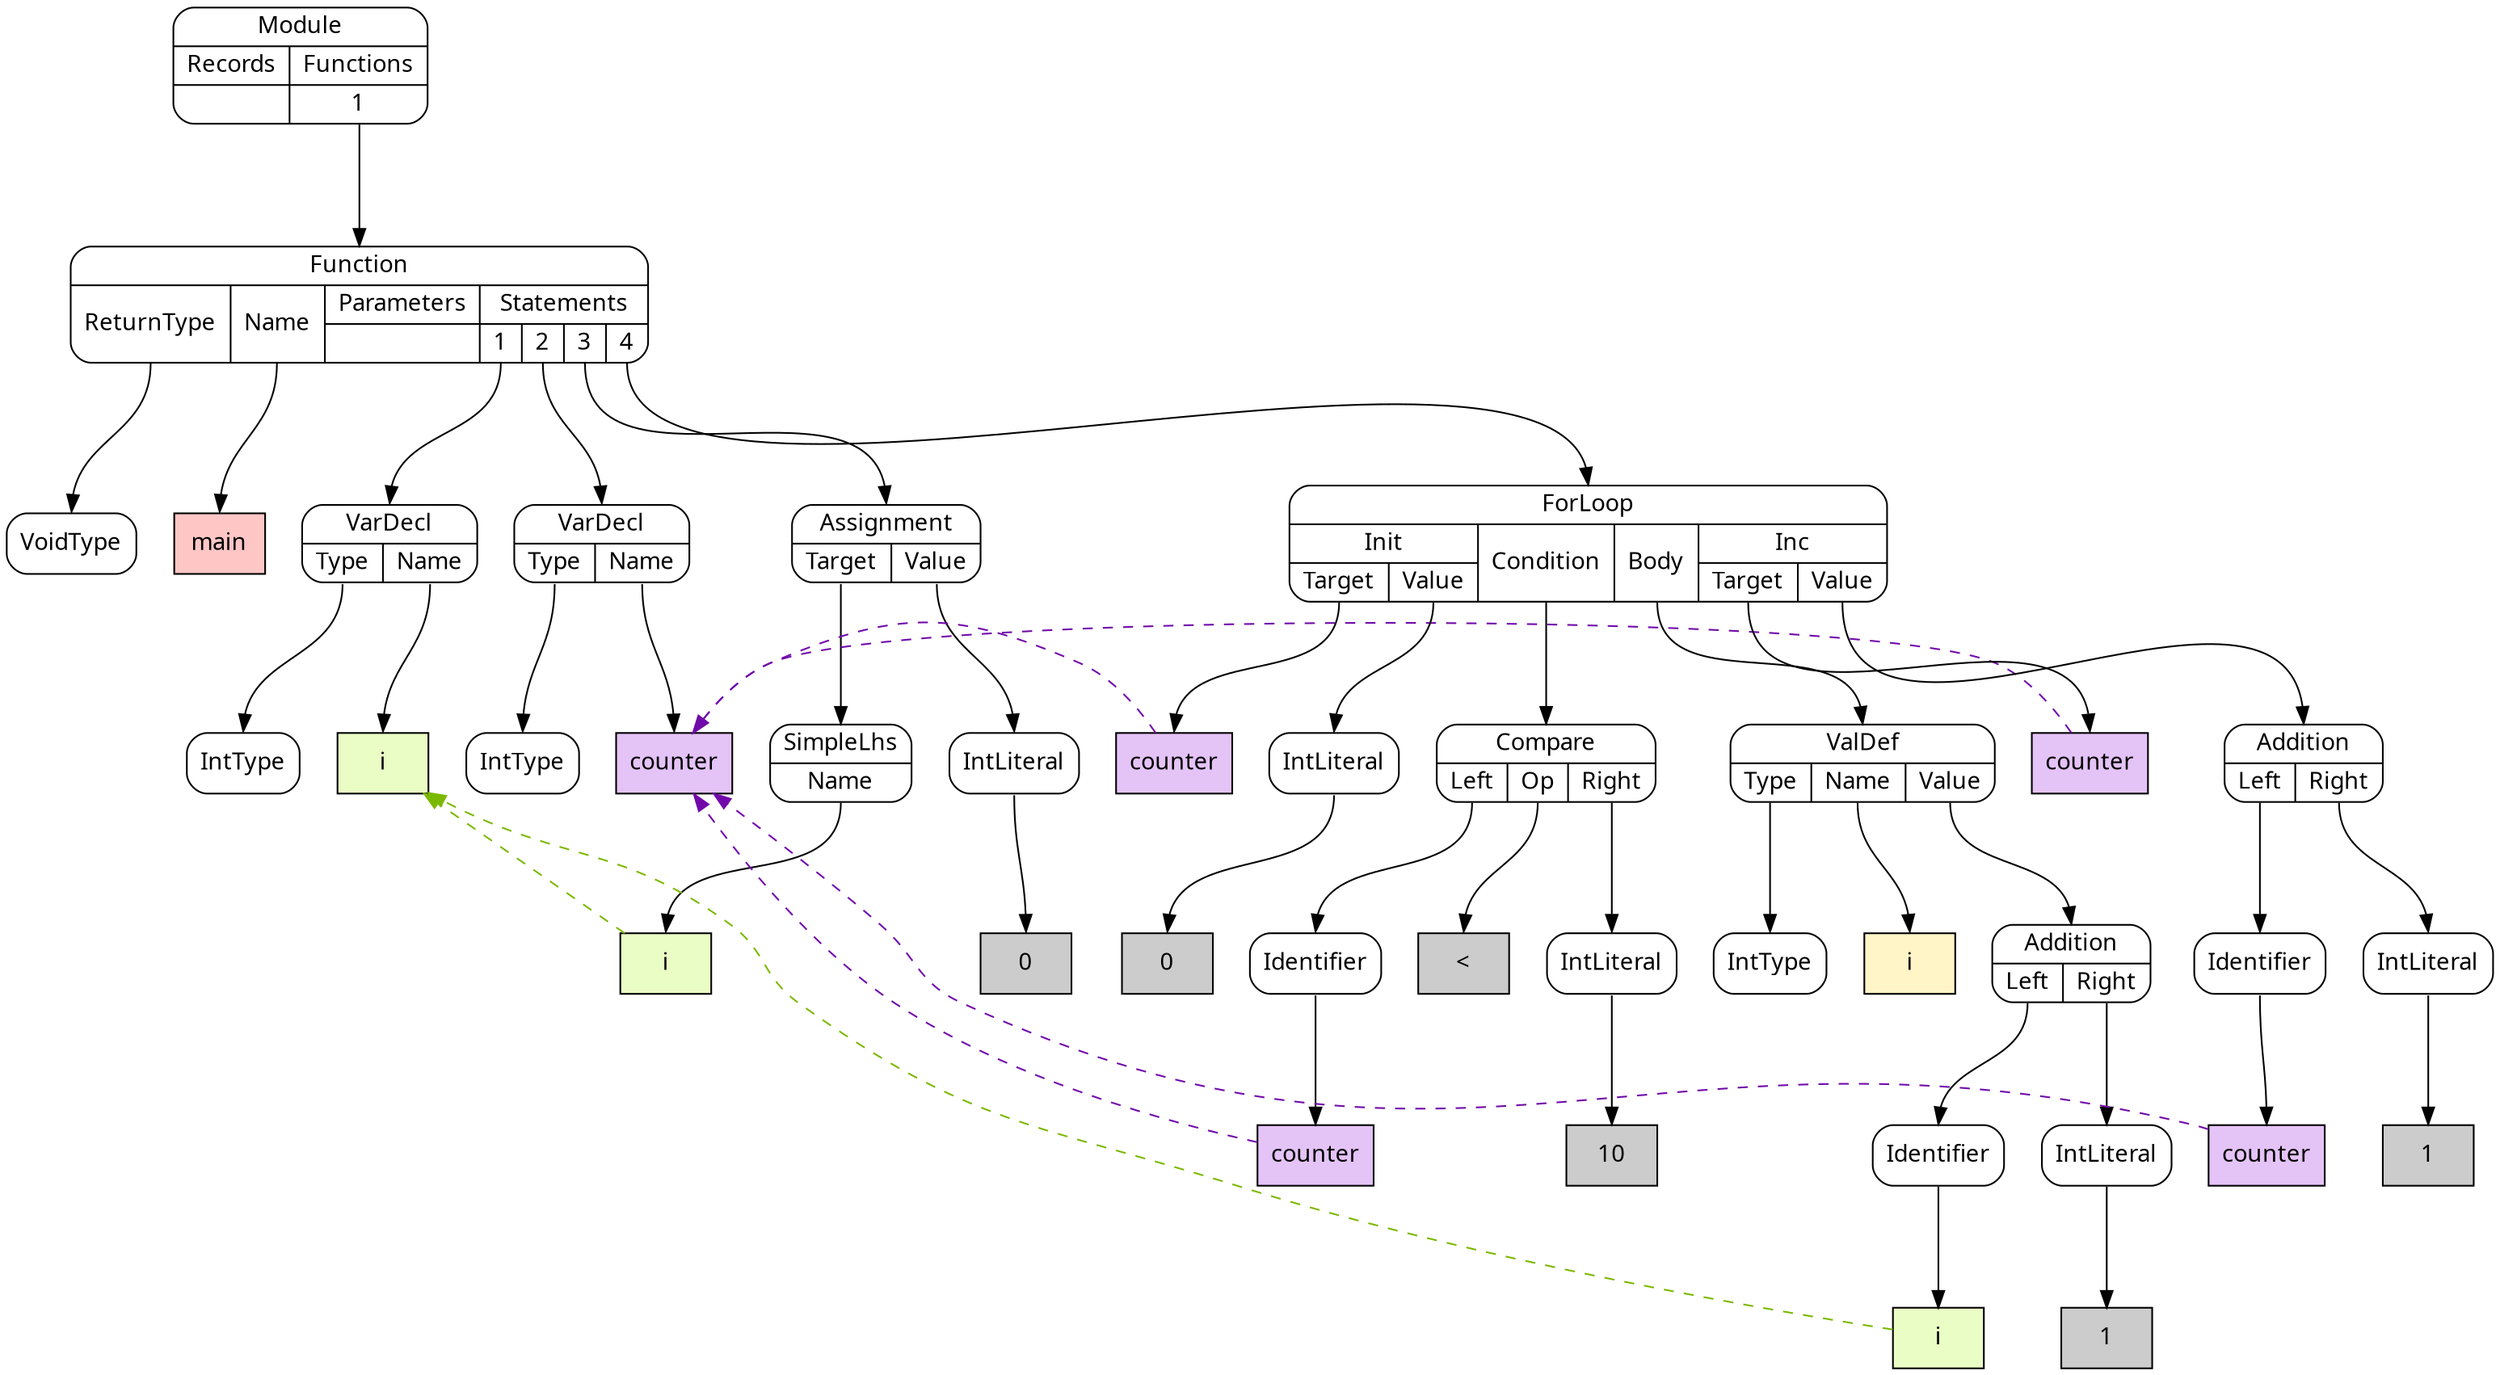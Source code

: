 digraph {
node [shape=Mrecord, style=filled, fillcolor=white, fontname="Calibri"];
graph [ordering=out, nodesep=0.3, ranksep=1];

# SimpleNode VoidType
node0 [label="VoidType", tooltip="VoidType"]

# DeclarationLiteral main
node1 [shape=box, label="main", fillcolor="#FFC6C6", tooltip="main"]

# SimpleNode IntType
node2 [label="IntType", tooltip="IntType"]

# DeclarationLiteral i
node3 [shape=box, label="i", fillcolor="#EAFDC5", tooltip="i"]

# PortNode VarDecl
node4:p0:s -> node2:n
node4:p1:s -> node3:n
node4 [label="{VarDecl|{<p0>Type|<p1>Name}}", tooltip="VarDecl"]

# SimpleNode IntType
node5 [label="IntType", tooltip="IntType"]

# DeclarationLiteral counter
node6 [shape=box, label="counter", fillcolor="#E4C3F7", tooltip="counter"]

# PortNode VarDecl
node7:p0:s -> node5:n
node7:p1:s -> node6:n
node7 [label="{VarDecl|{<p0>Type|<p1>Name}}", tooltip="VarDecl"]

# ReferenceLiteral i
node8 -> node3 [style=dashed, constraint=false, color="#7BB800"]
node8 [shape=box, label="i", fillcolor="#EAFDC5", tooltip="i"]

# PortNode SimpleLhs
node9:p0:s -> node8:n
node9 [label="{SimpleLhs|{<p0>Name}}", tooltip="SimpleLhs"]

# Literal 0
node10 [shape=box, label="0", fillcolor="#cccccc", tooltip="0"]

# SimpleNode IntLiteral
node11:s -> node10:n
node11 [label="IntLiteral", tooltip="IntLiteral"]

# PortNode Assignment
node12:p0:s -> node9:n
node12:p1:s -> node11:n
node12 [label="{Assignment|{<p0>Target|<p1>Value}}", tooltip="Assignment"]

# ReferenceLiteral counter
node13 -> node6 [style=dashed, constraint=false, color="#7109AA"]
node13 [shape=box, label="counter", fillcolor="#E4C3F7", tooltip="counter"]

# Literal 0
node14 [shape=box, label="0", fillcolor="#cccccc", tooltip="0"]

# SimpleNode IntLiteral
node15:s -> node14:n
node15 [label="IntLiteral", tooltip="IntLiteral"]

# ReferenceLiteral counter
node16 -> node6 [style=dashed, constraint=false, color="#7109AA"]
node16 [shape=box, label="counter", fillcolor="#E4C3F7", tooltip="counter"]

# SimpleNode Identifier
node17:s -> node16:n
node17 [label="Identifier", tooltip="Identifier"]

# Literal <
node18 [shape=box, label="<", fillcolor="#cccccc", tooltip="<"]

# Literal 10
node19 [shape=box, label="10", fillcolor="#cccccc", tooltip="10"]

# SimpleNode IntLiteral
node20:s -> node19:n
node20 [label="IntLiteral", tooltip="IntLiteral"]

# PortNode Compare
node21:p0:s -> node17:n
node21:p1:s -> node18:n
node21:p2:s -> node20:n
node21 [label="{Compare|{<p0>Left|<p1>Op|<p2>Right}}", tooltip="Compare"]

# SimpleNode IntType
node22 [label="IntType", tooltip="IntType"]

# DeclarationLiteral i
node23 [shape=box, label="i", fillcolor="#FFF5C6", tooltip="i"]

# ReferenceLiteral i
node24 -> node3 [style=dashed, constraint=false, color="#7BB800"]
node24 [shape=box, label="i", fillcolor="#EAFDC5", tooltip="i"]

# SimpleNode Identifier
node25:s -> node24:n
node25 [label="Identifier", tooltip="Identifier"]

# Literal 1
node26 [shape=box, label="1", fillcolor="#cccccc", tooltip="1"]

# SimpleNode IntLiteral
node27:s -> node26:n
node27 [label="IntLiteral", tooltip="IntLiteral"]

# PortNode Addition
node28:p0:s -> node25:n
node28:p1:s -> node27:n
node28 [label="{Addition|{<p0>Left|<p1>Right}}", tooltip="Addition"]

# PortNode ValDef
node29:p0:s -> node22:n
node29:p1:s -> node23:n
node29:p2:s -> node28:n
node29 [label="{ValDef|{<p0>Type|<p1>Name|<p2>Value}}", tooltip="ValDef"]

# ReferenceLiteral counter
node30 -> node6 [style=dashed, constraint=false, color="#7109AA"]
node30 [shape=box, label="counter", fillcolor="#E4C3F7", tooltip="counter"]

# ReferenceLiteral counter
node31 -> node6 [style=dashed, constraint=false, color="#7109AA"]
node31 [shape=box, label="counter", fillcolor="#E4C3F7", tooltip="counter"]

# SimpleNode Identifier
node32:s -> node31:n
node32 [label="Identifier", tooltip="Identifier"]

# Literal 1
node33 [shape=box, label="1", fillcolor="#cccccc", tooltip="1"]

# SimpleNode IntLiteral
node34:s -> node33:n
node34 [label="IntLiteral", tooltip="IntLiteral"]

# PortNode Addition
node35:p0:s -> node32:n
node35:p1:s -> node34:n
node35 [label="{Addition|{<p0>Left|<p1>Right}}", tooltip="Addition"]

# PortNode ForLoop
node36:p0_0:s -> node13:n
node36:p0_1:s -> node15:n
node36:p1:s -> node21:n
node36:p2:s -> node29:n
node36:p3_0:s -> node30:n
node36:p3_1:s -> node35:n
node36 [label="{ForLoop|{{Init|{<p0_0>Target|<p0_1>Value}}|<p1>Condition|<p2>Body|{Inc|{<p3_0>Target|<p3_1>Value}}}}", tooltip="ForLoop"]

# PortNode Function
node37:p0:s -> node0:n
node37:p1:s -> node1:n
node37:p3_0:s -> node4:n
node37:p3_1:s -> node7:n
node37:p3_2:s -> node12:n
node37:p3_3:s -> node36:n
node37 [label="{Function|{<p0>ReturnType|<p1>Name|{Parameters|{}}|{Statements|{<p3_0>1|<p3_1>2|<p3_2>3|<p3_3>4}}}}", tooltip="Function"]

# PortNode Module
node38:p1_0:s -> node37:n
node38 [label="{Module|{{Records|{}}|{Functions|{<p1_0>1}}}}", tooltip="Module"]

}
